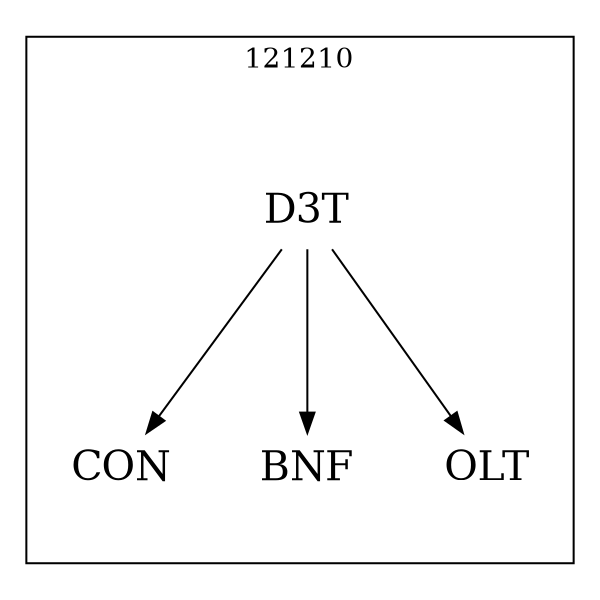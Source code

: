 strict digraph DAGS {
	size = "4,4!" ; ratio ="fill"; subgraph cluster_0{
			labeldoc = "t";
			label = "121210";node	[label= CON, shape = plaintext, fontsize=20] CON;node	[label= BNF, shape = plaintext, fontsize=20] BNF;node	[label= D3T, shape = plaintext, fontsize=20] D3T;node	[label= OLT, shape = plaintext, fontsize=20] OLT;
D3T->CON;
D3T->BNF;
D3T->OLT;
	}}